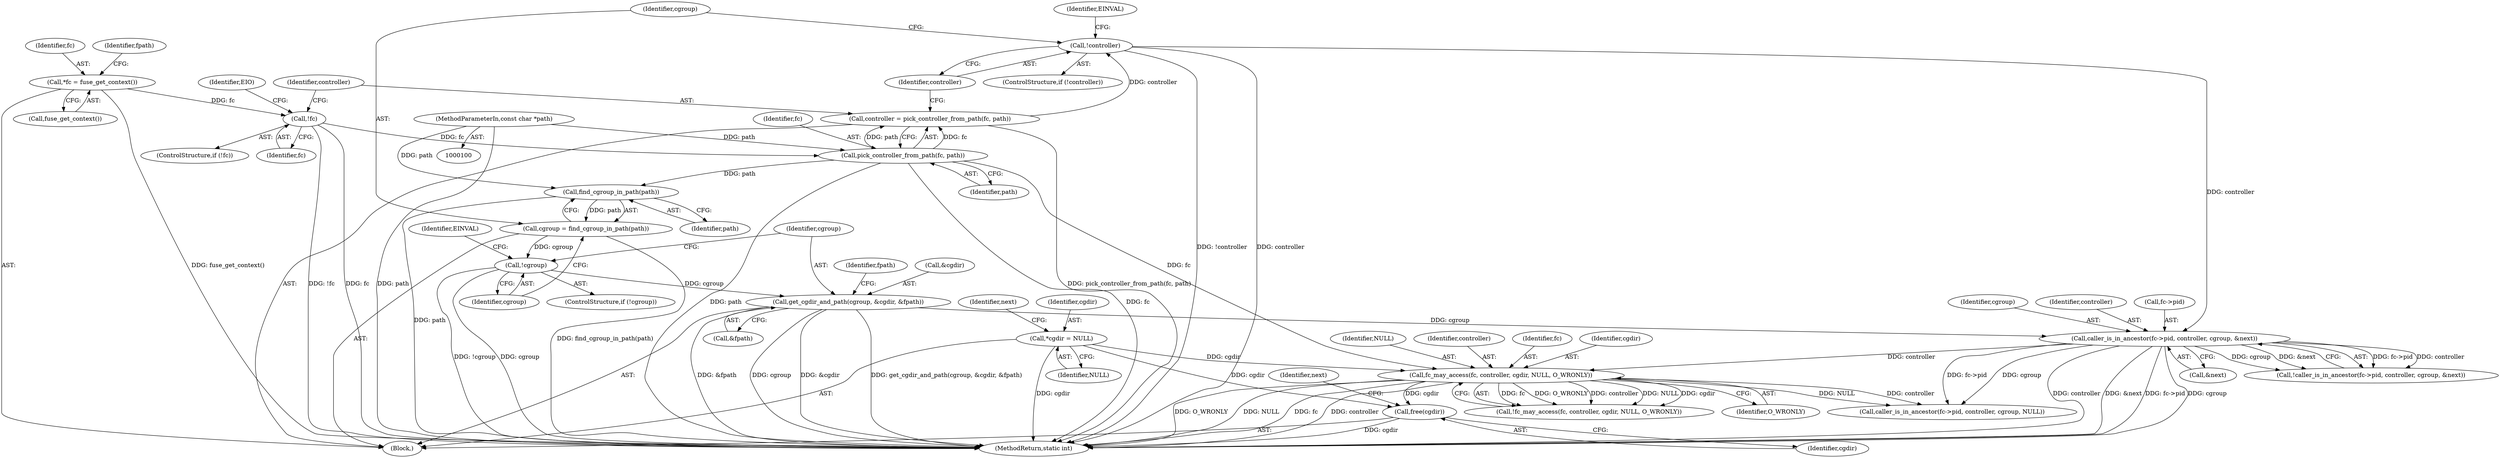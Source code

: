 digraph "0_lxcfs_a8b6c3e0537e90fba3c55910fd1b7229d54a60a7_4@API" {
"1000238" [label="(Call,free(cgdir))"];
"1000196" [label="(Call,fc_may_access(fc, controller, cgdir, NULL, O_WRONLY))"];
"1000130" [label="(Call,pick_controller_from_path(fc, path))"];
"1000123" [label="(Call,!fc)"];
"1000104" [label="(Call,*fc = fuse_get_context())"];
"1000101" [label="(MethodParameterIn,const char *path)"];
"1000166" [label="(Call,caller_is_in_ancestor(fc->pid, controller, cgroup, &next))"];
"1000134" [label="(Call,!controller)"];
"1000128" [label="(Call,controller = pick_controller_from_path(fc, path))"];
"1000149" [label="(Call,get_cgdir_and_path(cgroup, &cgdir, &fpath))"];
"1000144" [label="(Call,!cgroup)"];
"1000139" [label="(Call,cgroup = find_cgroup_in_path(path))"];
"1000141" [label="(Call,find_cgroup_in_path(path))"];
"1000112" [label="(Call,*cgdir = NULL)"];
"1000244" [label="(MethodReturn,static int)"];
"1000157" [label="(Identifier,fpath)"];
"1000195" [label="(Call,!fc_may_access(fc, controller, cgdir, NULL, O_WRONLY))"];
"1000101" [label="(MethodParameterIn,const char *path)"];
"1000141" [label="(Call,find_cgroup_in_path(path))"];
"1000142" [label="(Identifier,path)"];
"1000138" [label="(Identifier,EINVAL)"];
"1000105" [label="(Identifier,fc)"];
"1000140" [label="(Identifier,cgroup)"];
"1000200" [label="(Identifier,NULL)"];
"1000153" [label="(Call,&fpath)"];
"1000123" [label="(Call,!fc)"];
"1000118" [label="(Identifier,next)"];
"1000170" [label="(Identifier,controller)"];
"1000129" [label="(Identifier,controller)"];
"1000135" [label="(Identifier,controller)"];
"1000172" [label="(Call,&next)"];
"1000150" [label="(Identifier,cgroup)"];
"1000151" [label="(Call,&cgdir)"];
"1000113" [label="(Identifier,cgdir)"];
"1000239" [label="(Identifier,cgdir)"];
"1000124" [label="(Identifier,fc)"];
"1000106" [label="(Call,fuse_get_context())"];
"1000112" [label="(Call,*cgdir = NULL)"];
"1000131" [label="(Identifier,fc)"];
"1000165" [label="(Call,!caller_is_in_ancestor(fc->pid, controller, cgroup, &next))"];
"1000198" [label="(Identifier,controller)"];
"1000133" [label="(ControlStructure,if (!controller))"];
"1000134" [label="(Call,!controller)"];
"1000197" [label="(Identifier,fc)"];
"1000149" [label="(Call,get_cgdir_and_path(cgroup, &cgdir, &fpath))"];
"1000145" [label="(Identifier,cgroup)"];
"1000122" [label="(ControlStructure,if (!fc))"];
"1000104" [label="(Call,*fc = fuse_get_context())"];
"1000128" [label="(Call,controller = pick_controller_from_path(fc, path))"];
"1000238" [label="(Call,free(cgdir))"];
"1000196" [label="(Call,fc_may_access(fc, controller, cgdir, NULL, O_WRONLY))"];
"1000199" [label="(Identifier,cgdir)"];
"1000102" [label="(Block,)"];
"1000201" [label="(Identifier,O_WRONLY)"];
"1000132" [label="(Identifier,path)"];
"1000241" [label="(Identifier,next)"];
"1000139" [label="(Call,cgroup = find_cgroup_in_path(path))"];
"1000167" [label="(Call,fc->pid)"];
"1000127" [label="(Identifier,EIO)"];
"1000148" [label="(Identifier,EINVAL)"];
"1000114" [label="(Identifier,NULL)"];
"1000171" [label="(Identifier,cgroup)"];
"1000130" [label="(Call,pick_controller_from_path(fc, path))"];
"1000166" [label="(Call,caller_is_in_ancestor(fc->pid, controller, cgroup, &next))"];
"1000143" [label="(ControlStructure,if (!cgroup))"];
"1000109" [label="(Identifier,fpath)"];
"1000210" [label="(Call,caller_is_in_ancestor(fc->pid, controller, cgroup, NULL))"];
"1000144" [label="(Call,!cgroup)"];
"1000238" -> "1000102"  [label="AST: "];
"1000238" -> "1000239"  [label="CFG: "];
"1000239" -> "1000238"  [label="AST: "];
"1000241" -> "1000238"  [label="CFG: "];
"1000238" -> "1000244"  [label="DDG: cgdir"];
"1000196" -> "1000238"  [label="DDG: cgdir"];
"1000112" -> "1000238"  [label="DDG: cgdir"];
"1000196" -> "1000195"  [label="AST: "];
"1000196" -> "1000201"  [label="CFG: "];
"1000197" -> "1000196"  [label="AST: "];
"1000198" -> "1000196"  [label="AST: "];
"1000199" -> "1000196"  [label="AST: "];
"1000200" -> "1000196"  [label="AST: "];
"1000201" -> "1000196"  [label="AST: "];
"1000195" -> "1000196"  [label="CFG: "];
"1000196" -> "1000244"  [label="DDG: O_WRONLY"];
"1000196" -> "1000244"  [label="DDG: NULL"];
"1000196" -> "1000244"  [label="DDG: fc"];
"1000196" -> "1000244"  [label="DDG: controller"];
"1000196" -> "1000195"  [label="DDG: fc"];
"1000196" -> "1000195"  [label="DDG: O_WRONLY"];
"1000196" -> "1000195"  [label="DDG: controller"];
"1000196" -> "1000195"  [label="DDG: NULL"];
"1000196" -> "1000195"  [label="DDG: cgdir"];
"1000130" -> "1000196"  [label="DDG: fc"];
"1000166" -> "1000196"  [label="DDG: controller"];
"1000112" -> "1000196"  [label="DDG: cgdir"];
"1000196" -> "1000210"  [label="DDG: controller"];
"1000196" -> "1000210"  [label="DDG: NULL"];
"1000130" -> "1000128"  [label="AST: "];
"1000130" -> "1000132"  [label="CFG: "];
"1000131" -> "1000130"  [label="AST: "];
"1000132" -> "1000130"  [label="AST: "];
"1000128" -> "1000130"  [label="CFG: "];
"1000130" -> "1000244"  [label="DDG: path"];
"1000130" -> "1000244"  [label="DDG: fc"];
"1000130" -> "1000128"  [label="DDG: fc"];
"1000130" -> "1000128"  [label="DDG: path"];
"1000123" -> "1000130"  [label="DDG: fc"];
"1000101" -> "1000130"  [label="DDG: path"];
"1000130" -> "1000141"  [label="DDG: path"];
"1000123" -> "1000122"  [label="AST: "];
"1000123" -> "1000124"  [label="CFG: "];
"1000124" -> "1000123"  [label="AST: "];
"1000127" -> "1000123"  [label="CFG: "];
"1000129" -> "1000123"  [label="CFG: "];
"1000123" -> "1000244"  [label="DDG: !fc"];
"1000123" -> "1000244"  [label="DDG: fc"];
"1000104" -> "1000123"  [label="DDG: fc"];
"1000104" -> "1000102"  [label="AST: "];
"1000104" -> "1000106"  [label="CFG: "];
"1000105" -> "1000104"  [label="AST: "];
"1000106" -> "1000104"  [label="AST: "];
"1000109" -> "1000104"  [label="CFG: "];
"1000104" -> "1000244"  [label="DDG: fuse_get_context()"];
"1000101" -> "1000100"  [label="AST: "];
"1000101" -> "1000244"  [label="DDG: path"];
"1000101" -> "1000141"  [label="DDG: path"];
"1000166" -> "1000165"  [label="AST: "];
"1000166" -> "1000172"  [label="CFG: "];
"1000167" -> "1000166"  [label="AST: "];
"1000170" -> "1000166"  [label="AST: "];
"1000171" -> "1000166"  [label="AST: "];
"1000172" -> "1000166"  [label="AST: "];
"1000165" -> "1000166"  [label="CFG: "];
"1000166" -> "1000244"  [label="DDG: &next"];
"1000166" -> "1000244"  [label="DDG: fc->pid"];
"1000166" -> "1000244"  [label="DDG: cgroup"];
"1000166" -> "1000244"  [label="DDG: controller"];
"1000166" -> "1000165"  [label="DDG: fc->pid"];
"1000166" -> "1000165"  [label="DDG: controller"];
"1000166" -> "1000165"  [label="DDG: cgroup"];
"1000166" -> "1000165"  [label="DDG: &next"];
"1000134" -> "1000166"  [label="DDG: controller"];
"1000149" -> "1000166"  [label="DDG: cgroup"];
"1000166" -> "1000210"  [label="DDG: fc->pid"];
"1000166" -> "1000210"  [label="DDG: cgroup"];
"1000134" -> "1000133"  [label="AST: "];
"1000134" -> "1000135"  [label="CFG: "];
"1000135" -> "1000134"  [label="AST: "];
"1000138" -> "1000134"  [label="CFG: "];
"1000140" -> "1000134"  [label="CFG: "];
"1000134" -> "1000244"  [label="DDG: !controller"];
"1000134" -> "1000244"  [label="DDG: controller"];
"1000128" -> "1000134"  [label="DDG: controller"];
"1000128" -> "1000102"  [label="AST: "];
"1000129" -> "1000128"  [label="AST: "];
"1000135" -> "1000128"  [label="CFG: "];
"1000128" -> "1000244"  [label="DDG: pick_controller_from_path(fc, path)"];
"1000149" -> "1000102"  [label="AST: "];
"1000149" -> "1000153"  [label="CFG: "];
"1000150" -> "1000149"  [label="AST: "];
"1000151" -> "1000149"  [label="AST: "];
"1000153" -> "1000149"  [label="AST: "];
"1000157" -> "1000149"  [label="CFG: "];
"1000149" -> "1000244"  [label="DDG: &cgdir"];
"1000149" -> "1000244"  [label="DDG: get_cgdir_and_path(cgroup, &cgdir, &fpath)"];
"1000149" -> "1000244"  [label="DDG: &fpath"];
"1000149" -> "1000244"  [label="DDG: cgroup"];
"1000144" -> "1000149"  [label="DDG: cgroup"];
"1000144" -> "1000143"  [label="AST: "];
"1000144" -> "1000145"  [label="CFG: "];
"1000145" -> "1000144"  [label="AST: "];
"1000148" -> "1000144"  [label="CFG: "];
"1000150" -> "1000144"  [label="CFG: "];
"1000144" -> "1000244"  [label="DDG: !cgroup"];
"1000144" -> "1000244"  [label="DDG: cgroup"];
"1000139" -> "1000144"  [label="DDG: cgroup"];
"1000139" -> "1000102"  [label="AST: "];
"1000139" -> "1000141"  [label="CFG: "];
"1000140" -> "1000139"  [label="AST: "];
"1000141" -> "1000139"  [label="AST: "];
"1000145" -> "1000139"  [label="CFG: "];
"1000139" -> "1000244"  [label="DDG: find_cgroup_in_path(path)"];
"1000141" -> "1000139"  [label="DDG: path"];
"1000141" -> "1000142"  [label="CFG: "];
"1000142" -> "1000141"  [label="AST: "];
"1000141" -> "1000244"  [label="DDG: path"];
"1000112" -> "1000102"  [label="AST: "];
"1000112" -> "1000114"  [label="CFG: "];
"1000113" -> "1000112"  [label="AST: "];
"1000114" -> "1000112"  [label="AST: "];
"1000118" -> "1000112"  [label="CFG: "];
"1000112" -> "1000244"  [label="DDG: cgdir"];
}
